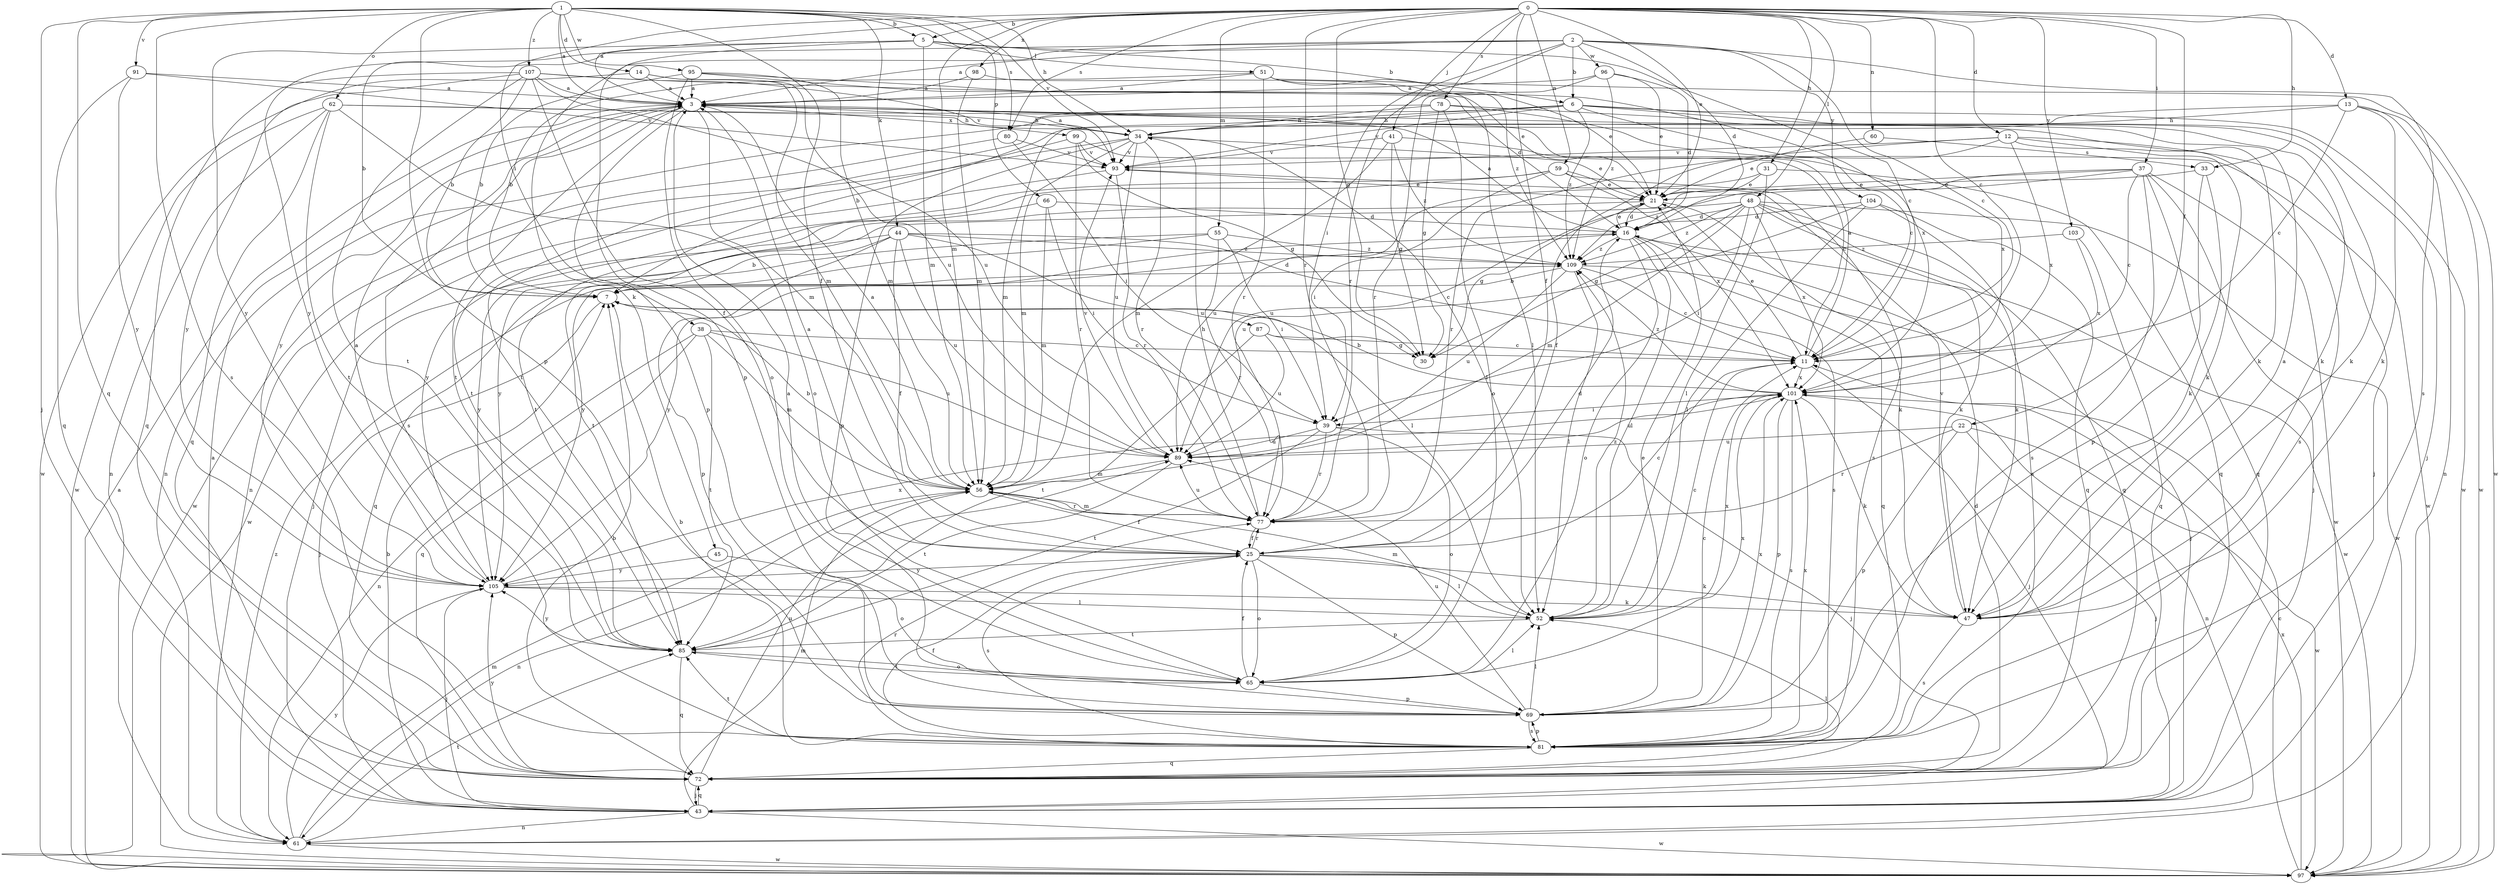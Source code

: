 strict digraph  {
0;
1;
2;
3;
5;
6;
7;
11;
12;
13;
14;
16;
21;
22;
25;
30;
31;
33;
34;
37;
38;
39;
41;
43;
44;
45;
47;
48;
51;
52;
55;
56;
59;
60;
61;
62;
65;
66;
69;
72;
77;
78;
80;
81;
85;
87;
89;
91;
93;
95;
96;
97;
98;
99;
101;
103;
104;
105;
107;
109;
0 -> 3  [label=a];
0 -> 5  [label=b];
0 -> 11  [label=c];
0 -> 12  [label=d];
0 -> 13  [label=d];
0 -> 21  [label=e];
0 -> 22  [label=f];
0 -> 25  [label=f];
0 -> 30  [label=g];
0 -> 31  [label=h];
0 -> 33  [label=h];
0 -> 37  [label=i];
0 -> 38  [label=i];
0 -> 41  [label=j];
0 -> 48  [label=l];
0 -> 55  [label=m];
0 -> 56  [label=m];
0 -> 59  [label=n];
0 -> 60  [label=n];
0 -> 77  [label=r];
0 -> 78  [label=s];
0 -> 80  [label=s];
0 -> 98  [label=x];
0 -> 103  [label=y];
1 -> 3  [label=a];
1 -> 5  [label=b];
1 -> 14  [label=d];
1 -> 25  [label=f];
1 -> 34  [label=h];
1 -> 43  [label=j];
1 -> 44  [label=k];
1 -> 62  [label=o];
1 -> 66  [label=p];
1 -> 69  [label=p];
1 -> 72  [label=q];
1 -> 80  [label=s];
1 -> 81  [label=s];
1 -> 91  [label=v];
1 -> 93  [label=v];
1 -> 95  [label=w];
1 -> 107  [label=z];
2 -> 3  [label=a];
2 -> 6  [label=b];
2 -> 11  [label=c];
2 -> 16  [label=d];
2 -> 39  [label=i];
2 -> 45  [label=k];
2 -> 77  [label=r];
2 -> 81  [label=s];
2 -> 96  [label=w];
2 -> 104  [label=y];
2 -> 105  [label=y];
3 -> 34  [label=h];
3 -> 65  [label=o];
3 -> 69  [label=p];
3 -> 81  [label=s];
3 -> 85  [label=t];
3 -> 99  [label=x];
3 -> 105  [label=y];
5 -> 6  [label=b];
5 -> 7  [label=b];
5 -> 11  [label=c];
5 -> 51  [label=l];
5 -> 56  [label=m];
5 -> 69  [label=p];
5 -> 105  [label=y];
6 -> 11  [label=c];
6 -> 34  [label=h];
6 -> 43  [label=j];
6 -> 47  [label=k];
6 -> 56  [label=m];
6 -> 61  [label=n];
6 -> 93  [label=v];
6 -> 97  [label=w];
6 -> 109  [label=z];
7 -> 16  [label=d];
7 -> 43  [label=j];
7 -> 87  [label=u];
11 -> 3  [label=a];
11 -> 21  [label=e];
11 -> 43  [label=j];
11 -> 101  [label=x];
12 -> 25  [label=f];
12 -> 43  [label=j];
12 -> 47  [label=k];
12 -> 77  [label=r];
12 -> 81  [label=s];
12 -> 93  [label=v];
12 -> 101  [label=x];
13 -> 7  [label=b];
13 -> 11  [label=c];
13 -> 34  [label=h];
13 -> 47  [label=k];
13 -> 61  [label=n];
13 -> 97  [label=w];
14 -> 3  [label=a];
14 -> 56  [label=m];
14 -> 89  [label=u];
14 -> 97  [label=w];
16 -> 3  [label=a];
16 -> 21  [label=e];
16 -> 52  [label=l];
16 -> 65  [label=o];
16 -> 72  [label=q];
16 -> 81  [label=s];
16 -> 97  [label=w];
16 -> 105  [label=y];
16 -> 109  [label=z];
21 -> 16  [label=d];
21 -> 30  [label=g];
21 -> 47  [label=k];
21 -> 85  [label=t];
22 -> 43  [label=j];
22 -> 69  [label=p];
22 -> 77  [label=r];
22 -> 89  [label=u];
22 -> 97  [label=w];
25 -> 3  [label=a];
25 -> 11  [label=c];
25 -> 16  [label=d];
25 -> 47  [label=k];
25 -> 52  [label=l];
25 -> 65  [label=o];
25 -> 69  [label=p];
25 -> 77  [label=r];
25 -> 81  [label=s];
25 -> 105  [label=y];
31 -> 21  [label=e];
31 -> 52  [label=l];
31 -> 72  [label=q];
31 -> 89  [label=u];
33 -> 21  [label=e];
33 -> 47  [label=k];
33 -> 69  [label=p];
34 -> 3  [label=a];
34 -> 21  [label=e];
34 -> 52  [label=l];
34 -> 56  [label=m];
34 -> 61  [label=n];
34 -> 69  [label=p];
34 -> 77  [label=r];
34 -> 89  [label=u];
34 -> 93  [label=v];
37 -> 11  [label=c];
37 -> 21  [label=e];
37 -> 43  [label=j];
37 -> 72  [label=q];
37 -> 81  [label=s];
37 -> 89  [label=u];
37 -> 97  [label=w];
37 -> 109  [label=z];
38 -> 11  [label=c];
38 -> 56  [label=m];
38 -> 61  [label=n];
38 -> 72  [label=q];
38 -> 85  [label=t];
38 -> 89  [label=u];
39 -> 43  [label=j];
39 -> 65  [label=o];
39 -> 77  [label=r];
39 -> 85  [label=t];
39 -> 89  [label=u];
41 -> 30  [label=g];
41 -> 56  [label=m];
41 -> 93  [label=v];
41 -> 97  [label=w];
41 -> 109  [label=z];
43 -> 3  [label=a];
43 -> 7  [label=b];
43 -> 56  [label=m];
43 -> 61  [label=n];
43 -> 72  [label=q];
43 -> 97  [label=w];
44 -> 7  [label=b];
44 -> 11  [label=c];
44 -> 25  [label=f];
44 -> 52  [label=l];
44 -> 69  [label=p];
44 -> 89  [label=u];
44 -> 105  [label=y];
44 -> 109  [label=z];
45 -> 65  [label=o];
45 -> 105  [label=y];
47 -> 3  [label=a];
47 -> 81  [label=s];
47 -> 93  [label=v];
48 -> 16  [label=d];
48 -> 30  [label=g];
48 -> 39  [label=i];
48 -> 47  [label=k];
48 -> 56  [label=m];
48 -> 72  [label=q];
48 -> 81  [label=s];
48 -> 97  [label=w];
48 -> 101  [label=x];
48 -> 105  [label=y];
48 -> 109  [label=z];
51 -> 3  [label=a];
51 -> 7  [label=b];
51 -> 21  [label=e];
51 -> 77  [label=r];
51 -> 97  [label=w];
51 -> 109  [label=z];
52 -> 11  [label=c];
52 -> 56  [label=m];
52 -> 85  [label=t];
52 -> 101  [label=x];
52 -> 109  [label=z];
55 -> 39  [label=i];
55 -> 72  [label=q];
55 -> 77  [label=r];
55 -> 105  [label=y];
55 -> 109  [label=z];
56 -> 3  [label=a];
56 -> 7  [label=b];
56 -> 25  [label=f];
56 -> 61  [label=n];
56 -> 77  [label=r];
59 -> 21  [label=e];
59 -> 39  [label=i];
59 -> 81  [label=s];
59 -> 85  [label=t];
59 -> 101  [label=x];
59 -> 105  [label=y];
60 -> 21  [label=e];
60 -> 33  [label=s];
61 -> 56  [label=m];
61 -> 85  [label=t];
61 -> 97  [label=w];
61 -> 105  [label=y];
61 -> 109  [label=z];
62 -> 34  [label=h];
62 -> 47  [label=k];
62 -> 56  [label=m];
62 -> 61  [label=n];
62 -> 72  [label=q];
62 -> 85  [label=t];
62 -> 97  [label=w];
65 -> 3  [label=a];
65 -> 25  [label=f];
65 -> 52  [label=l];
65 -> 69  [label=p];
65 -> 85  [label=t];
65 -> 101  [label=x];
66 -> 16  [label=d];
66 -> 39  [label=i];
66 -> 43  [label=j];
66 -> 56  [label=m];
69 -> 11  [label=c];
69 -> 21  [label=e];
69 -> 52  [label=l];
69 -> 81  [label=s];
69 -> 89  [label=u];
69 -> 101  [label=x];
72 -> 7  [label=b];
72 -> 16  [label=d];
72 -> 43  [label=j];
72 -> 52  [label=l];
72 -> 89  [label=u];
72 -> 105  [label=y];
77 -> 25  [label=f];
77 -> 34  [label=h];
77 -> 56  [label=m];
77 -> 89  [label=u];
78 -> 30  [label=g];
78 -> 34  [label=h];
78 -> 47  [label=k];
78 -> 65  [label=o];
78 -> 85  [label=t];
78 -> 101  [label=x];
80 -> 39  [label=i];
80 -> 93  [label=v];
80 -> 97  [label=w];
81 -> 7  [label=b];
81 -> 25  [label=f];
81 -> 69  [label=p];
81 -> 72  [label=q];
81 -> 77  [label=r];
81 -> 85  [label=t];
81 -> 101  [label=x];
85 -> 65  [label=o];
85 -> 72  [label=q];
85 -> 105  [label=y];
87 -> 11  [label=c];
87 -> 30  [label=g];
87 -> 85  [label=t];
87 -> 89  [label=u];
89 -> 56  [label=m];
89 -> 85  [label=t];
89 -> 93  [label=v];
91 -> 3  [label=a];
91 -> 72  [label=q];
91 -> 93  [label=v];
91 -> 105  [label=y];
93 -> 21  [label=e];
93 -> 77  [label=r];
93 -> 97  [label=w];
95 -> 3  [label=a];
95 -> 7  [label=b];
95 -> 16  [label=d];
95 -> 21  [label=e];
95 -> 56  [label=m];
95 -> 65  [label=o];
96 -> 3  [label=a];
96 -> 16  [label=d];
96 -> 21  [label=e];
96 -> 77  [label=r];
96 -> 109  [label=z];
97 -> 3  [label=a];
97 -> 11  [label=c];
97 -> 101  [label=x];
98 -> 3  [label=a];
98 -> 52  [label=l];
98 -> 56  [label=m];
99 -> 11  [label=c];
99 -> 30  [label=g];
99 -> 77  [label=r];
99 -> 85  [label=t];
99 -> 93  [label=v];
101 -> 7  [label=b];
101 -> 39  [label=i];
101 -> 47  [label=k];
101 -> 61  [label=n];
101 -> 69  [label=p];
101 -> 81  [label=s];
101 -> 89  [label=u];
101 -> 109  [label=z];
103 -> 72  [label=q];
103 -> 101  [label=x];
103 -> 109  [label=z];
104 -> 16  [label=d];
104 -> 47  [label=k];
104 -> 52  [label=l];
104 -> 72  [label=q];
104 -> 89  [label=u];
105 -> 3  [label=a];
105 -> 43  [label=j];
105 -> 47  [label=k];
105 -> 52  [label=l];
105 -> 101  [label=x];
107 -> 3  [label=a];
107 -> 7  [label=b];
107 -> 25  [label=f];
107 -> 72  [label=q];
107 -> 85  [label=t];
107 -> 89  [label=u];
107 -> 93  [label=v];
107 -> 101  [label=x];
107 -> 105  [label=y];
109 -> 7  [label=b];
109 -> 11  [label=c];
109 -> 43  [label=j];
109 -> 52  [label=l];
109 -> 89  [label=u];
}
